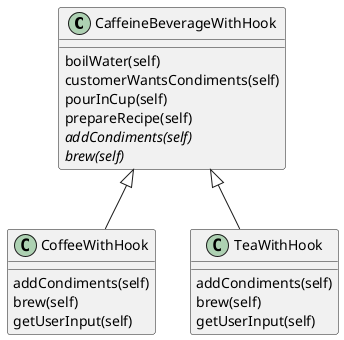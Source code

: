 @startuml TemplateMethodPattern
class CaffeineBeverageWithHook{
    boilWater(self)
    customerWantsCondiments(self)
    pourInCup(self)
    prepareRecipe(self)
    {abstract} addCondiments(self)
    {abstract} brew(self)
}

class CoffeeWithHook{
    addCondiments(self)
    brew(self)
    getUserInput(self)
}

class TeaWithHook{
    addCondiments(self)
    brew(self)
    getUserInput(self)
}

CaffeineBeverageWithHook <|-- CoffeeWithHook
CaffeineBeverageWithHook <|-- TeaWithHook

@enduml